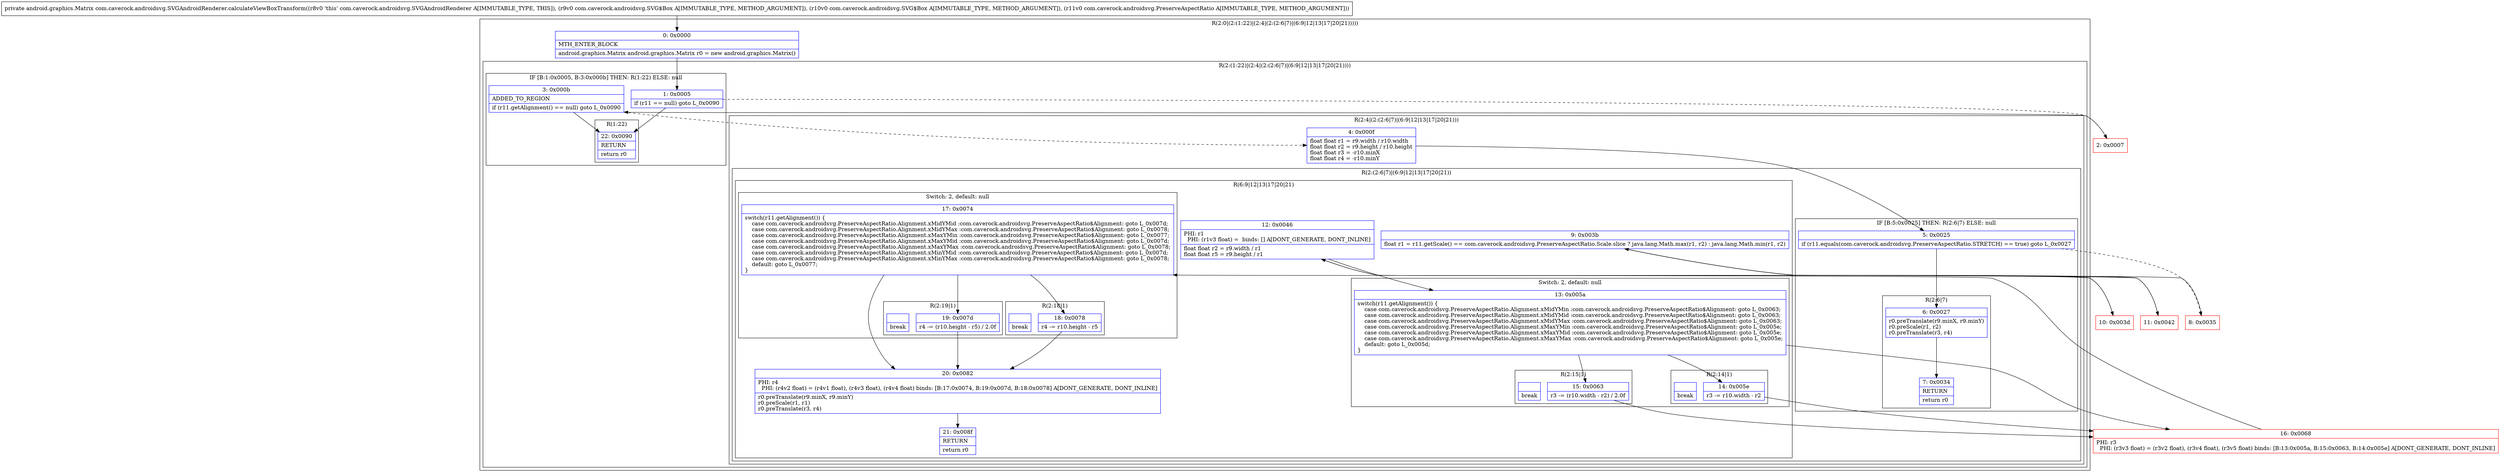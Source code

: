 digraph "CFG forcom.caverock.androidsvg.SVGAndroidRenderer.calculateViewBoxTransform(Lcom\/caverock\/androidsvg\/SVG$Box;Lcom\/caverock\/androidsvg\/SVG$Box;Lcom\/caverock\/androidsvg\/PreserveAspectRatio;)Landroid\/graphics\/Matrix;" {
subgraph cluster_Region_1696949235 {
label = "R(2:0|(2:(1:22)|(2:4|(2:(2:6|7)|(6:9|12|13|17|20|21)))))";
node [shape=record,color=blue];
Node_0 [shape=record,label="{0\:\ 0x0000|MTH_ENTER_BLOCK\l|android.graphics.Matrix android.graphics.Matrix r0 = new android.graphics.Matrix()\l}"];
subgraph cluster_Region_1740285691 {
label = "R(2:(1:22)|(2:4|(2:(2:6|7)|(6:9|12|13|17|20|21))))";
node [shape=record,color=blue];
subgraph cluster_IfRegion_1472749476 {
label = "IF [B:1:0x0005, B:3:0x000b] THEN: R(1:22) ELSE: null";
node [shape=record,color=blue];
Node_1 [shape=record,label="{1\:\ 0x0005|if (r11 == null) goto L_0x0090\l}"];
Node_3 [shape=record,label="{3\:\ 0x000b|ADDED_TO_REGION\l|if (r11.getAlignment() == null) goto L_0x0090\l}"];
subgraph cluster_Region_13108718 {
label = "R(1:22)";
node [shape=record,color=blue];
Node_22 [shape=record,label="{22\:\ 0x0090|RETURN\l|return r0\l}"];
}
}
subgraph cluster_Region_629870789 {
label = "R(2:4|(2:(2:6|7)|(6:9|12|13|17|20|21)))";
node [shape=record,color=blue];
Node_4 [shape=record,label="{4\:\ 0x000f|float float r1 = r9.width \/ r10.width\lfloat float r2 = r9.height \/ r10.height\lfloat float r3 = \-r10.minX\lfloat float r4 = \-r10.minY\l}"];
subgraph cluster_Region_1416021993 {
label = "R(2:(2:6|7)|(6:9|12|13|17|20|21))";
node [shape=record,color=blue];
subgraph cluster_IfRegion_523589792 {
label = "IF [B:5:0x0025] THEN: R(2:6|7) ELSE: null";
node [shape=record,color=blue];
Node_5 [shape=record,label="{5\:\ 0x0025|if (r11.equals(com.caverock.androidsvg.PreserveAspectRatio.STRETCH) == true) goto L_0x0027\l}"];
subgraph cluster_Region_1997558297 {
label = "R(2:6|7)";
node [shape=record,color=blue];
Node_6 [shape=record,label="{6\:\ 0x0027|r0.preTranslate(r9.minX, r9.minY)\lr0.preScale(r1, r2)\lr0.preTranslate(r3, r4)\l}"];
Node_7 [shape=record,label="{7\:\ 0x0034|RETURN\l|return r0\l}"];
}
}
subgraph cluster_Region_1803537570 {
label = "R(6:9|12|13|17|20|21)";
node [shape=record,color=blue];
Node_9 [shape=record,label="{9\:\ 0x003b|float r1 = r11.getScale() == com.caverock.androidsvg.PreserveAspectRatio.Scale.slice ? java.lang.Math.max(r1, r2) : java.lang.Math.min(r1, r2)\l}"];
Node_12 [shape=record,label="{12\:\ 0x0046|PHI: r1 \l  PHI: (r1v3 float) =  binds: [] A[DONT_GENERATE, DONT_INLINE]\l|float float r2 = r9.width \/ r1\lfloat float r5 = r9.height \/ r1\l}"];
subgraph cluster_SwitchRegion_764061891 {
label = "Switch: 2, default: null";
node [shape=record,color=blue];
Node_13 [shape=record,label="{13\:\ 0x005a|switch(r11.getAlignment()) \{\l    case com.caverock.androidsvg.PreserveAspectRatio.Alignment.xMidYMin :com.caverock.androidsvg.PreserveAspectRatio$Alignment: goto L_0x0063;\l    case com.caverock.androidsvg.PreserveAspectRatio.Alignment.xMidYMid :com.caverock.androidsvg.PreserveAspectRatio$Alignment: goto L_0x0063;\l    case com.caverock.androidsvg.PreserveAspectRatio.Alignment.xMidYMax :com.caverock.androidsvg.PreserveAspectRatio$Alignment: goto L_0x0063;\l    case com.caverock.androidsvg.PreserveAspectRatio.Alignment.xMaxYMin :com.caverock.androidsvg.PreserveAspectRatio$Alignment: goto L_0x005e;\l    case com.caverock.androidsvg.PreserveAspectRatio.Alignment.xMaxYMid :com.caverock.androidsvg.PreserveAspectRatio$Alignment: goto L_0x005e;\l    case com.caverock.androidsvg.PreserveAspectRatio.Alignment.xMaxYMax :com.caverock.androidsvg.PreserveAspectRatio$Alignment: goto L_0x005e;\l    default: goto L_0x005d;\l\}\l}"];
subgraph cluster_Region_1705805551 {
label = "R(2:15|1)";
node [shape=record,color=blue];
Node_15 [shape=record,label="{15\:\ 0x0063|r3 \-= (r10.width \- r2) \/ 2.0f\l}"];
Node_InsnContainer_950724521 [shape=record,label="{|break\l}"];
}
subgraph cluster_Region_274301145 {
label = "R(2:14|1)";
node [shape=record,color=blue];
Node_14 [shape=record,label="{14\:\ 0x005e|r3 \-= r10.width \- r2\l}"];
Node_InsnContainer_1511077594 [shape=record,label="{|break\l}"];
}
}
subgraph cluster_SwitchRegion_1867810144 {
label = "Switch: 2, default: null";
node [shape=record,color=blue];
Node_17 [shape=record,label="{17\:\ 0x0074|switch(r11.getAlignment()) \{\l    case com.caverock.androidsvg.PreserveAspectRatio.Alignment.xMidYMid :com.caverock.androidsvg.PreserveAspectRatio$Alignment: goto L_0x007d;\l    case com.caverock.androidsvg.PreserveAspectRatio.Alignment.xMidYMax :com.caverock.androidsvg.PreserveAspectRatio$Alignment: goto L_0x0078;\l    case com.caverock.androidsvg.PreserveAspectRatio.Alignment.xMaxYMin :com.caverock.androidsvg.PreserveAspectRatio$Alignment: goto L_0x0077;\l    case com.caverock.androidsvg.PreserveAspectRatio.Alignment.xMaxYMid :com.caverock.androidsvg.PreserveAspectRatio$Alignment: goto L_0x007d;\l    case com.caverock.androidsvg.PreserveAspectRatio.Alignment.xMaxYMax :com.caverock.androidsvg.PreserveAspectRatio$Alignment: goto L_0x0078;\l    case com.caverock.androidsvg.PreserveAspectRatio.Alignment.xMinYMid :com.caverock.androidsvg.PreserveAspectRatio$Alignment: goto L_0x007d;\l    case com.caverock.androidsvg.PreserveAspectRatio.Alignment.xMinYMax :com.caverock.androidsvg.PreserveAspectRatio$Alignment: goto L_0x0078;\l    default: goto L_0x0077;\l\}\l}"];
subgraph cluster_Region_89543852 {
label = "R(2:19|1)";
node [shape=record,color=blue];
Node_19 [shape=record,label="{19\:\ 0x007d|r4 \-= (r10.height \- r5) \/ 2.0f\l}"];
Node_InsnContainer_400618745 [shape=record,label="{|break\l}"];
}
subgraph cluster_Region_2015785467 {
label = "R(2:18|1)";
node [shape=record,color=blue];
Node_18 [shape=record,label="{18\:\ 0x0078|r4 \-= r10.height \- r5\l}"];
Node_InsnContainer_2014891523 [shape=record,label="{|break\l}"];
}
}
Node_20 [shape=record,label="{20\:\ 0x0082|PHI: r4 \l  PHI: (r4v2 float) = (r4v1 float), (r4v3 float), (r4v4 float) binds: [B:17:0x0074, B:19:0x007d, B:18:0x0078] A[DONT_GENERATE, DONT_INLINE]\l|r0.preTranslate(r9.minX, r9.minY)\lr0.preScale(r1, r1)\lr0.preTranslate(r3, r4)\l}"];
Node_21 [shape=record,label="{21\:\ 0x008f|RETURN\l|return r0\l}"];
}
}
}
}
}
Node_2 [shape=record,color=red,label="{2\:\ 0x0007}"];
Node_8 [shape=record,color=red,label="{8\:\ 0x0035}"];
Node_10 [shape=record,color=red,label="{10\:\ 0x003d}"];
Node_11 [shape=record,color=red,label="{11\:\ 0x0042}"];
Node_16 [shape=record,color=red,label="{16\:\ 0x0068|PHI: r3 \l  PHI: (r3v3 float) = (r3v2 float), (r3v4 float), (r3v5 float) binds: [B:13:0x005a, B:15:0x0063, B:14:0x005e] A[DONT_GENERATE, DONT_INLINE]\l}"];
MethodNode[shape=record,label="{private android.graphics.Matrix com.caverock.androidsvg.SVGAndroidRenderer.calculateViewBoxTransform((r8v0 'this' com.caverock.androidsvg.SVGAndroidRenderer A[IMMUTABLE_TYPE, THIS]), (r9v0 com.caverock.androidsvg.SVG$Box A[IMMUTABLE_TYPE, METHOD_ARGUMENT]), (r10v0 com.caverock.androidsvg.SVG$Box A[IMMUTABLE_TYPE, METHOD_ARGUMENT]), (r11v0 com.caverock.androidsvg.PreserveAspectRatio A[IMMUTABLE_TYPE, METHOD_ARGUMENT])) }"];
MethodNode -> Node_0;
Node_0 -> Node_1;
Node_1 -> Node_2[style=dashed];
Node_1 -> Node_22;
Node_3 -> Node_4[style=dashed];
Node_3 -> Node_22;
Node_4 -> Node_5;
Node_5 -> Node_6;
Node_5 -> Node_8[style=dashed];
Node_6 -> Node_7;
Node_9 -> Node_10;
Node_9 -> Node_11;
Node_12 -> Node_13;
Node_13 -> Node_14;
Node_13 -> Node_15;
Node_13 -> Node_16;
Node_15 -> Node_16;
Node_14 -> Node_16;
Node_17 -> Node_18;
Node_17 -> Node_19;
Node_17 -> Node_20;
Node_19 -> Node_20;
Node_18 -> Node_20;
Node_20 -> Node_21;
Node_2 -> Node_3;
Node_8 -> Node_9;
Node_10 -> Node_12;
Node_11 -> Node_12;
Node_16 -> Node_17;
}

